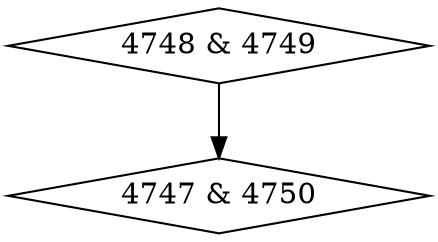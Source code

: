 digraph {
0 [label = "4747 & 4750", shape = diamond];
1 [label = "4748 & 4749", shape = diamond];
1->0;
}
